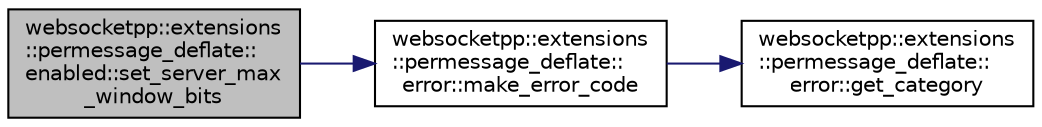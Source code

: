 digraph "websocketpp::extensions::permessage_deflate::enabled::set_server_max_window_bits"
{
  edge [fontname="Helvetica",fontsize="10",labelfontname="Helvetica",labelfontsize="10"];
  node [fontname="Helvetica",fontsize="10",shape=record];
  rankdir="LR";
  Node22 [label="websocketpp::extensions\l::permessage_deflate::\lenabled::set_server_max\l_window_bits",height=0.2,width=0.4,color="black", fillcolor="grey75", style="filled", fontcolor="black"];
  Node22 -> Node23 [color="midnightblue",fontsize="10",style="solid"];
  Node23 [label="websocketpp::extensions\l::permessage_deflate::\lerror::make_error_code",height=0.2,width=0.4,color="black", fillcolor="white", style="filled",URL="$namespacewebsocketpp_1_1extensions_1_1permessage__deflate_1_1error.html#a9e955844ce4acf0ade5425c98af861ce",tooltip="Create an error code in the permessage-deflate category. "];
  Node23 -> Node24 [color="midnightblue",fontsize="10",style="solid"];
  Node24 [label="websocketpp::extensions\l::permessage_deflate::\lerror::get_category",height=0.2,width=0.4,color="black", fillcolor="white", style="filled",URL="$namespacewebsocketpp_1_1extensions_1_1permessage__deflate_1_1error.html#a807fe9b09a702dc8f8a83772b770dfbe",tooltip="Get a reference to a static copy of the permessage-deflate error category. "];
}
